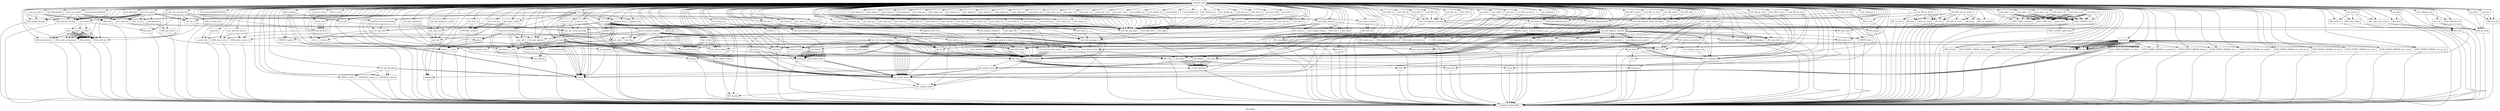 digraph "Call graph" {
	label="Call graph";

	Node0x55ca94846110 [shape=record,label="{external node}"];
	Node0x55ca94846110 -> Node0x55ca94acf860;
	Node0x55ca94846110 -> Node0x55ca948470b0;
	Node0x55ca94846110 -> Node0x55ca94848db0;
	Node0x55ca94846110 -> Node0x55ca94848de0;
	Node0x55ca94846110 -> Node0x55ca9481f5d0;
	Node0x55ca94846110 -> Node0x55ca9488e7b0;
	Node0x55ca94846110 -> Node0x55ca9481f640;
	Node0x55ca94846110 -> Node0x55ca9488e850;
	Node0x55ca94846110 -> Node0x55ca9481f670;
	Node0x55ca94846110 -> Node0x55ca9481f790;
	Node0x55ca94846110 -> Node0x55ca9481f870;
	Node0x55ca94846110 -> Node0x55ca9488e950;
	Node0x55ca94846110 -> Node0x55ca94848d40;
	Node0x55ca94846110 -> Node0x55ca94848bb0;
	Node0x55ca94846110 -> Node0x55ca94848c60;
	Node0x55ca94846110 -> Node0x55ca9488eb70;
	Node0x55ca94846110 -> Node0x55ca9488ec30;
	Node0x55ca94846110 -> Node0x55ca9488ece0;
	Node0x55ca94846110 -> Node0x55ca948aa910;
	Node0x55ca94846110 -> Node0x55ca948aa980;
	Node0x55ca94846110 -> Node0x55ca948aa9f0;
	Node0x55ca94846110 -> Node0x55ca94844500;
	Node0x55ca94846110 -> Node0x55ca948aaaf0;
	Node0x55ca94846110 -> Node0x55ca948aab60;
	Node0x55ca94846110 -> Node0x55ca948aabd0;
	Node0x55ca94846110 -> Node0x55ca948aac00;
	Node0x55ca94846110 -> Node0x55ca948aae60;
	Node0x55ca94846110 -> Node0x55ca948ab050;
	Node0x55ca94846110 -> Node0x55ca948ab0c0;
	Node0x55ca94846110 -> Node0x55ca948ab160;
	Node0x55ca94846110 -> Node0x55ca948ab200;
	Node0x55ca94846110 -> Node0x55ca948ab2a0;
	Node0x55ca94846110 -> Node0x55ca948abd40;
	Node0x55ca94846110 -> Node0x55ca948abde0;
	Node0x55ca94846110 -> Node0x55ca948abe80;
	Node0x55ca94846110 -> Node0x55ca948abef0;
	Node0x55ca94846110 -> Node0x55ca948abf60;
	Node0x55ca94846110 -> Node0x55ca948ac180;
	Node0x55ca94846110 -> Node0x55ca948ac1f0;
	Node0x55ca94846110 -> Node0x55ca948ac290;
	Node0x55ca94846110 -> Node0x55ca948ac220;
	Node0x55ca94846110 -> Node0x55ca948ac4a0;
	Node0x55ca94846110 -> Node0x55ca94ad25d0;
	Node0x55ca94846110 -> Node0x55ca94ad2680;
	Node0x55ca94846110 -> Node0x55ca94ad2800;
	Node0x55ca94846110 -> Node0x55ca94ad2900;
	Node0x55ca94846110 -> Node0x55ca94ad2cb0;
	Node0x55ca94846110 -> Node0x55ca94ad2dc0;
	Node0x55ca94846110 -> Node0x55ca94ad2ed0;
	Node0x55ca94846110 -> Node0x55ca94ad2bd0;
	Node0x55ca94846110 -> Node0x55ca94ad2f00;
	Node0x55ca94846110 -> Node0x55ca948aae90;
	Node0x55ca94846110 -> Node0x55ca948abf90;
	Node0x55ca94846110 -> Node0x55ca948ab340;
	Node0x55ca94846110 -> Node0x55ca948aafb0;
	Node0x55ca94846110 -> Node0x55ca94ad29a0;
	Node0x55ca94846110 -> Node0x55ca948aad20;
	Node0x55ca94846110 -> Node0x55ca94ad3170;
	Node0x55ca94846110 -> Node0x55ca94ad31a0;
	Node0x55ca94846110 -> Node0x55ca9481f4f0;
	Node0x55ca94846110 -> Node0x55ca94ad33b0;
	Node0x55ca94846110 -> Node0x55ca94ad33e0;
	Node0x55ca94846110 -> Node0x55ca94ad3450;
	Node0x55ca94846110 -> Node0x55ca94ad3500;
	Node0x55ca94846110 -> Node0x55ca94ad35a0;
	Node0x55ca94846110 -> Node0x55ca94ad1df0;
	Node0x55ca94846110 -> Node0x55ca94ad1e20;
	Node0x55ca94846110 -> Node0x55ca94ad1f90;
	Node0x55ca94846110 -> Node0x55ca94ad1fc0;
	Node0x55ca94846110 -> Node0x55ca94848b40;
	Node0x55ca94846110 -> Node0x55ca94ad2190;
	Node0x55ca94846110 -> Node0x55ca94ad2230;
	Node0x55ca94846110 -> Node0x55ca9481f560;
	Node0x55ca94846110 -> Node0x55ca94ad2300;
	Node0x55ca94846110 -> Node0x55ca94ad23a0;
	Node0x55ca94846110 -> Node0x55ca9481f8e0;
	Node0x55ca94846110 -> Node0x55ca94ad2470;
	Node0x55ca94846110 -> Node0x55ca94ad2510;
	Node0x55ca94846110 -> Node0x55ca94ad36f0;
	Node0x55ca94846110 -> Node0x55ca94ad3790;
	Node0x55ca94846110 -> Node0x55ca94ad3830;
	Node0x55ca94846110 -> Node0x55ca94ad38d0;
	Node0x55ca94846110 -> Node0x55ca94ad3970;
	Node0x55ca94846110 -> Node0x55ca94ad3a10;
	Node0x55ca94846110 -> Node0x55ca94ad3ab0;
	Node0x55ca94846110 -> Node0x55ca94ad3b50;
	Node0x55ca94846110 -> Node0x55ca94ad3bf0;
	Node0x55ca94846110 -> Node0x55ca94ad3c90;
	Node0x55ca94846110 -> Node0x55ca94ad3d30;
	Node0x55ca94846110 -> Node0x55ca94ad3dd0;
	Node0x55ca94846110 -> Node0x55ca94ad3e70;
	Node0x55ca94846110 -> Node0x55ca94ad3f10;
	Node0x55ca94846110 -> Node0x55ca94ad3fb0;
	Node0x55ca94846110 -> Node0x55ca94ad4050;
	Node0x55ca94846110 -> Node0x55ca94ad40f0;
	Node0x55ca94846110 -> Node0x55ca94ad4190;
	Node0x55ca94846110 -> Node0x55ca94ad4230;
	Node0x55ca94846110 -> Node0x55ca94ad42d0;
	Node0x55ca94846110 -> Node0x55ca94ad4370;
	Node0x55ca94846110 -> Node0x55ca94ad4410;
	Node0x55ca94846110 -> Node0x55ca94ad44b0;
	Node0x55ca94846110 -> Node0x55ca94ad4550;
	Node0x55ca94846110 -> Node0x55ca94885a90;
	Node0x55ca94846110 -> Node0x55ca94885b30;
	Node0x55ca94846110 -> Node0x55ca94885bd0;
	Node0x55ca94846110 -> Node0x55ca94885c70;
	Node0x55ca94846110 -> Node0x55ca94885d10;
	Node0x55ca94846110 -> Node0x55ca94885db0;
	Node0x55ca94846110 -> Node0x55ca94885e50;
	Node0x55ca94846110 -> Node0x55ca94885ef0;
	Node0x55ca94846110 -> Node0x55ca94885f90;
	Node0x55ca94846110 -> Node0x55ca94886030;
	Node0x55ca94846110 -> Node0x55ca948860d0;
	Node0x55ca94846110 -> Node0x55ca94886170;
	Node0x55ca94846110 -> Node0x55ca94886210;
	Node0x55ca94846110 -> Node0x55ca948862b0;
	Node0x55ca94846110 -> Node0x55ca94886350;
	Node0x55ca94846110 -> Node0x55ca948863f0;
	Node0x55ca94846110 -> Node0x55ca94886490;
	Node0x55ca94846110 -> Node0x55ca94886530;
	Node0x55ca94846110 -> Node0x55ca9481f6e0;
	Node0x55ca94846110 -> Node0x55ca9481f800;
	Node0x55ca94846110 -> Node0x55ca94886630;
	Node0x55ca94846110 -> Node0x55ca948866d0;
	Node0x55ca94846110 -> Node0x55ca94886890;
	Node0x55ca94846110 -> Node0x55ca948868c0;
	Node0x55ca94846110 -> Node0x55ca94886a00;
	Node0x55ca94846110 -> Node0x55ca94886aa0;
	Node0x55ca94846110 -> Node0x55ca94886bd0;
	Node0x55ca94846110 -> Node0x55ca94848cd0;
	Node0x55ca94846110 -> Node0x55ca94884a40;
	Node0x55ca94846110 -> Node0x55ca94884c20;
	Node0x55ca94846110 -> Node0x55ca94884c50;
	Node0x55ca94846110 -> Node0x55ca94884d50;
	Node0x55ca94846110 -> Node0x55ca94884eb0;
	Node0x55ca94846110 -> Node0x55ca94884f20;
	Node0x55ca94846110 -> Node0x55ca94885080;
	Node0x55ca94846110 -> Node0x55ca948850b0;
	Node0x55ca94846110 -> Node0x55ca94885170;
	Node0x55ca94846110 -> Node0x55ca94885230;
	Node0x55ca94846110 -> Node0x55ca94885330;
	Node0x55ca94846110 -> Node0x55ca948854b0;
	Node0x55ca94846110 -> Node0x55ca948854e0;
	Node0x55ca94846110 -> Node0x55ca94885550;
	Node0x55ca94846110 -> Node0x55ca948856a0;
	Node0x55ca94846110 -> Node0x55ca94885710;
	Node0x55ca94846110 -> Node0x55ca94885860;
	Node0x55ca94846110 -> Node0x55ca948858d0;
	Node0x55ca94846110 -> Node0x55ca94885a20;
	Node0x55ca94846110 -> Node0x55ca94886cb0;
	Node0x55ca94846110 -> Node0x55ca94886d20;
	Node0x55ca94846110 -> Node0x55ca94886e10;
	Node0x55ca94846110 -> Node0x55ca94886e40;
	Node0x55ca94846110 -> Node0x55ca94886f40;
	Node0x55ca94846110 -> Node0x55ca94886fe0;
	Node0x55ca94846110 -> Node0x55ca94886f70;
	Node0x55ca94846110 -> Node0x55ca94887170;
	Node0x55ca94846110 -> Node0x55ca948873b0;
	Node0x55ca94846110 -> Node0x55ca94887420;
	Node0x55ca94846110 -> Node0x55ca94887450;
	Node0x55ca94846110 -> Node0x55ca94887500;
	Node0x55ca94846110 -> Node0x55ca94887710;
	Node0x55ca94846110 -> Node0x55ca94887780;
	Node0x55ca94846110 -> Node0x55ca948877b0;
	Node0x55ca94846110 -> Node0x55ca948879e0;
	Node0x55ca94846110 -> Node0x55ca94887ab0;
	Node0x55ca94846110 -> Node0x55ca94887bb0;
	Node0x55ca94846110 -> Node0x55ca94887be0;
	Node0x55ca94846110 -> Node0x55ca94887d60;
	Node0x55ca94846110 -> Node0x55ca94887ee0;
	Node0x55ca94846110 -> Node0x55ca94888060;
	Node0x55ca94846110 -> Node0x55ca948881e0;
	Node0x55ca94846110 -> Node0x55ca948883d0;
	Node0x55ca94846110 -> Node0x55ca94888440;
	Node0x55ca94846110 -> Node0x55ca948aad90;
	Node0x55ca94846110 -> Node0x55ca948ab950;
	Node0x55ca94846110 -> Node0x55ca94888470;
	Node0x55ca94846110 -> Node0x55ca94888850;
	Node0x55ca94846110 -> Node0x55ca948888c0;
	Node0x55ca94846110 -> Node0x55ca9483be70;
	Node0x55ca94846110 -> Node0x55ca9483bf10;
	Node0x55ca94846110 -> Node0x55ca9483bf80;
	Node0x55ca94846110 -> Node0x55ca9483c070;
	Node0x55ca94846110 -> Node0x55ca948abb80;
	Node0x55ca94846110 -> Node0x55ca9483c0a0;
	Node0x55ca94846110 -> Node0x55ca9483c160;
	Node0x55ca94846110 -> Node0x55ca9483c350;
	Node0x55ca94846110 -> Node0x55ca9483c3c0;
	Node0x55ca94846110 -> Node0x55ca9483c640;
	Node0x55ca94846110 -> Node0x55ca9483c670;
	Node0x55ca94846110 -> Node0x55ca9483c860;
	Node0x55ca94846110 -> Node0x55ca9483c890;
	Node0x55ca94846110 -> Node0x55ca9483ca80;
	Node0x55ca94846110 -> Node0x55ca948abb10;
	Node0x55ca94846110 -> Node0x55ca9483cab0;
	Node0x55ca94846110 -> Node0x55ca9483cc70;
	Node0x55ca94846110 -> Node0x55ca9483cce0;
	Node0x55ca94846110 -> Node0x55ca9483cd50;
	Node0x55ca94846110 -> Node0x55ca9483cdc0;
	Node0x55ca94846110 -> Node0x55ca9483ce30;
	Node0x55ca94846110 -> Node0x55ca948889c0;
	Node0x55ca94846110 -> Node0x55ca9483d270;
	Node0x55ca94846110 -> Node0x55ca9483d2e0;
	Node0x55ca94846110 -> Node0x55ca9483d350;
	Node0x55ca94846110 -> Node0x55ca9483d3c0;
	Node0x55ca94846110 -> Node0x55ca9483dc40;
	Node0x55ca94846110 -> Node0x55ca9483dcb0;
	Node0x55ca94846110 -> Node0x55ca9483dd20;
	Node0x55ca94846110 -> Node0x55ca9483dd90;
	Node0x55ca94846110 -> Node0x55ca948ab9f0;
	Node0x55ca94846110 -> Node0x55ca9483e100;
	Node0x55ca94846110 -> Node0x55ca9483e090;
	Node0x55ca94846110 -> Node0x55ca9483e1e0;
	Node0x55ca94846110 -> Node0x55ca948abaa0;
	Node0x55ca94846110 -> Node0x55ca9483e2b0;
	Node0x55ca94846110 -> Node0x55ca94ad2e30;
	Node0x55ca94846110 -> Node0x55ca94ad2d20;
	Node0x55ca94846110 -> Node0x55ca948ab980;
	Node0x55ca94846110 -> Node0x55ca94ad2970;
	Node0x55ca94846110 -> Node0x55ca9483e310;
	Node0x55ca94846110 -> Node0x55ca9483e4a0;
	Node0x55ca94846110 -> Node0x55ca9483e510;
	Node0x55ca94846110 -> Node0x55ca94ad2c40;
	Node0x55ca94846110 -> Node0x55ca9483e610;
	Node0x55ca94846110 -> Node0x55ca948abc20;
	Node0x55ca94846110 -> Node0x55ca9483e6b0;
	Node0x55ca94846110 -> Node0x55ca94ad3040;
	Node0x55ca94846110 -> Node0x55ca948aaf40;
	Node0x55ca94846110 -> Node0x55ca9483e7b0;
	Node0x55ca94846110 -> Node0x55ca948abc90;
	Node0x55ca94846110 -> Node0x55ca9483e8b0;
	Node0x55ca94846110 -> Node0x55ca94886700;
	Node0x55ca94846110 -> Node0x55ca9483ec50;
	Node0x55ca94846110 -> Node0x55ca9483f360;
	Node0x55ca94846110 -> Node0x55ca94884df0;
	Node0x55ca94846110 -> Node0x55ca9483f4f0;
	Node0x55ca94846110 -> Node0x55ca9483f660;
	Node0x55ca94846110 -> Node0x55ca9483fb50;
	Node0x55ca94846110 -> Node0x55ca94884fc0;
	Node0x55ca94846110 -> Node0x55ca9483fda0;
	Node0x55ca94846110 -> Node0x55ca9483fe10;
	Node0x55ca94846110 -> Node0x55ca94884bb0;
	Node0x55ca94846110 -> Node0x55ca94840080;
	Node0x55ca94846110 -> Node0x55ca94ad2a10;
	Node0x55ca94846110 -> Node0x55ca9483e3f0;
	Node0x55ca94846110 -> Node0x55ca94840430;
	Node0x55ca94846110 -> Node0x55ca94840ab0;
	Node0x55ca94846110 -> Node0x55ca948404d0;
	Node0x55ca94846110 -> Node0x55ca948b9c20;
	Node0x55ca94846110 -> Node0x55ca94840460;
	Node0x55ca94846110 -> Node0x55ca948b9e10;
	Node0x55ca94846110 -> Node0x55ca948405d0;
	Node0x55ca94846110 -> Node0x55ca948b9eb0;
	Node0x55ca94846110 -> Node0x55ca94840640;
	Node0x55ca94846110 -> Node0x55ca948ba010;
	Node0x55ca94846110 -> Node0x55ca948406b0;
	Node0x55ca94846110 -> Node0x55ca948ba190;
	Node0x55ca94846110 -> Node0x55ca94840720;
	Node0x55ca94846110 -> Node0x55ca94839cb0;
	Node0x55ca94846110 -> Node0x55ca94840790;
	Node0x55ca94846110 -> Node0x55ca94839da0;
	Node0x55ca94846110 -> Node0x55ca94840800;
	Node0x55ca94846110 -> Node0x55ca94840b20;
	Node0x55ca94846110 -> Node0x55ca94839e40;
	Node0x55ca94846110 -> Node0x55ca94840b50;
	Node0x55ca94846110 -> Node0x55ca94839c40;
	Node0x55ca94846110 -> Node0x55ca948b9f50;
	Node0x55ca94846110 -> Node0x55ca948b9cc0;
	Node0x55ca94846110 -> Node0x55ca948b9c50;
	Node0x55ca94846110 -> Node0x55ca948b9d70;
	Node0x55ca94846110 -> Node0x55ca948b9ad0;
	Node0x55ca94846110 -> Node0x55ca9483a0b0;
	Node0x55ca948470b0 [shape=record,label="{test_rsa_pkcs1}"];
	Node0x55ca948470b0 -> Node0x55ca94881980;
	Node0x55ca948470b0 -> Node0x55ca94848bb0;
	Node0x55ca948470b0 -> Node0x55ca94848b40;
	Node0x55ca948470b0 -> Node0x55ca94848c60;
	Node0x55ca948470b0 -> Node0x55ca94848cd0;
	Node0x55ca948470b0 -> Node0x55ca94848d40;
	Node0x55ca94acf860 [shape=record,label="{setup_tests}"];
	Node0x55ca94acf860 -> Node0x55ca94844500;
	Node0x55ca94acf860 -> Node0x55ca94844500;
	Node0x55ca94acf860 -> Node0x55ca94844500;
	Node0x55ca94acf860 -> Node0x55ca94844500;
	Node0x55ca94848db0 [shape=record,label="{test_rsa_sslv23}"];
	Node0x55ca94848db0 -> Node0x55ca94881980;
	Node0x55ca94848db0 -> Node0x55ca94848bb0;
	Node0x55ca94848db0 -> Node0x55ca94848b40;
	Node0x55ca94848db0 -> Node0x55ca94848c60;
	Node0x55ca94848db0 -> Node0x55ca94848cd0;
	Node0x55ca94848db0 -> Node0x55ca94848d40;
	Node0x55ca94848de0 [shape=record,label="{test_rsa_oaep}"];
	Node0x55ca94848de0 -> Node0x55ca94881980;
	Node0x55ca94848de0 -> Node0x55ca94848bb0;
	Node0x55ca94848de0 -> Node0x55ca94848e10;
	Node0x55ca94848de0 -> Node0x55ca9481f4f0;
	Node0x55ca94848de0 -> Node0x55ca94848b40;
	Node0x55ca94848de0 -> Node0x55ca94848c60;
	Node0x55ca94848de0 -> Node0x55ca94848cd0;
	Node0x55ca94848de0 -> Node0x55ca94848c60;
	Node0x55ca94848de0 -> Node0x55ca94848cd0;
	Node0x55ca94848de0 -> Node0x55ca94848c60;
	Node0x55ca94848de0 -> Node0x55ca9481f560;
	Node0x55ca94848de0 -> Node0x55ca94848c60;
	Node0x55ca94848de0 -> Node0x55ca9481f560;
	Node0x55ca94848de0 -> Node0x55ca94848d40;
	Node0x55ca9481f5d0 [shape=record,label="{test_rsa_security_bit}"];
	Node0x55ca9481f5d0 -> Node0x55ca9481f640;
	Node0x55ca9481f5d0 -> Node0x55ca9481f6e0;
	Node0x55ca9481f5d0 -> Node0x55ca9481f560;
	Node0x55ca9481f5d0 -> Node0x55ca9481f670;
	Node0x55ca9481f5d0 -> Node0x55ca9481f670;
	Node0x55ca9481f5d0 -> Node0x55ca9481f790;
	Node0x55ca9481f5d0 -> Node0x55ca9481f800;
	Node0x55ca9481f5d0 -> Node0x55ca9481f870;
	Node0x55ca9481f5d0 -> Node0x55ca9481f8e0;
	Node0x55ca9481f5d0 -> Node0x55ca94848d40;
	Node0x55ca9488e7b0 [shape=record,label="{llvm.dbg.declare}"];
	Node0x55ca9481f640 [shape=record,label="{RSA_new}"];
	Node0x55ca9481f640 -> Node0x55ca94acf690;
	Node0x55ca9488e850 [shape=record,label="{llvm.memset.p0i8.i64}"];
	Node0x55ca948888c0 [shape=record,label="{opt_cipher}"];
	Node0x55ca948888c0 -> Node0x55ca9483be70;
	Node0x55ca948888c0 -> Node0x55ca94ad2f00;
	Node0x55ca9483be70 [shape=record,label="{EVP_get_cipherbyname}"];
	Node0x55ca9483be70 -> Node0x55ca94acf690;
	Node0x55ca9483bf10 [shape=record,label="{opt_md}"];
	Node0x55ca9483bf10 -> Node0x55ca9483bf80;
	Node0x55ca9483bf10 -> Node0x55ca94ad2f00;
	Node0x55ca9483bf80 [shape=record,label="{EVP_get_digestbyname}"];
	Node0x55ca9483bf80 -> Node0x55ca94acf690;
	Node0x55ca9483c070 [shape=record,label="{opt_pair}"];
	Node0x55ca9483c070 -> Node0x55ca948abf60;
	Node0x55ca9483c070 -> Node0x55ca94ad2f00;
	Node0x55ca9483c070 -> Node0x55ca94ad2f00;
	Node0x55ca948abb80 [shape=record,label="{opt_int}"];
	Node0x55ca948abb80 -> Node0x55ca9483c0a0;
	Node0x55ca948abb80 -> Node0x55ca94ad2f00;
	Node0x55ca9483c0a0 [shape=record,label="{opt_long}"];
	Node0x55ca9483c0a0 -> Node0x55ca94ad3500;
	Node0x55ca9483c0a0 -> Node0x55ca94ad3500;
	Node0x55ca9483c0a0 -> Node0x55ca9483c160;
	Node0x55ca9483c0a0 -> Node0x55ca94ad3500;
	Node0x55ca9483c0a0 -> Node0x55ca94ad3500;
	Node0x55ca9483c0a0 -> Node0x55ca9483c2f0;
	Node0x55ca9483c0a0 -> Node0x55ca94ad3500;
	Node0x55ca9483c0a0 -> Node0x55ca94ad3500;
	Node0x55ca9483c160 [shape=record,label="{strtol}"];
	Node0x55ca9483c160 -> Node0x55ca94acf690;
	Node0x55ca9483c2f0 [shape=record,label="{opt_number_error}"];
	Node0x55ca9483c2f0 -> Node0x55ca948ac1f0;
	Node0x55ca9483c2f0 -> Node0x55ca94886a00;
	Node0x55ca9483c2f0 -> Node0x55ca94ad2f00;
	Node0x55ca9483c2f0 -> Node0x55ca94ad2f00;
	Node0x55ca9483c350 [shape=record,label="{opt_imax}"];
	Node0x55ca9483c350 -> Node0x55ca94ad3500;
	Node0x55ca9483c350 -> Node0x55ca94ad3500;
	Node0x55ca9483c350 -> Node0x55ca9483c3c0;
	Node0x55ca9483c350 -> Node0x55ca94ad3500;
	Node0x55ca9483c350 -> Node0x55ca94ad3500;
	Node0x55ca9483c350 -> Node0x55ca9483c2f0;
	Node0x55ca9483c350 -> Node0x55ca94ad3500;
	Node0x55ca9483c350 -> Node0x55ca94ad3500;
	Node0x55ca9483c3c0 [shape=record,label="{strtoimax}"];
	Node0x55ca9483c3c0 -> Node0x55ca94acf690;
	Node0x55ca9483c640 [shape=record,label="{opt_umax}"];
	Node0x55ca9483c640 -> Node0x55ca94ad3500;
	Node0x55ca9483c640 -> Node0x55ca94ad3500;
	Node0x55ca9483c640 -> Node0x55ca9483c670;
	Node0x55ca9483c640 -> Node0x55ca94ad3500;
	Node0x55ca9483c640 -> Node0x55ca94ad3500;
	Node0x55ca9483c640 -> Node0x55ca9483c2f0;
	Node0x55ca9483c640 -> Node0x55ca94ad3500;
	Node0x55ca9483c640 -> Node0x55ca94ad3500;
	Node0x55ca9483c670 [shape=record,label="{strtoumax}"];
	Node0x55ca9483c670 -> Node0x55ca94acf690;
	Node0x55ca9483c860 [shape=record,label="{opt_ulong}"];
	Node0x55ca9483c860 -> Node0x55ca94ad3500;
	Node0x55ca9483c860 -> Node0x55ca94ad3500;
	Node0x55ca9483c860 -> Node0x55ca9483c890;
	Node0x55ca9483c860 -> Node0x55ca94ad3500;
	Node0x55ca9483c860 -> Node0x55ca94ad3500;
	Node0x55ca9483c860 -> Node0x55ca9483c2f0;
	Node0x55ca9483c860 -> Node0x55ca94ad3500;
	Node0x55ca9483c860 -> Node0x55ca94ad3500;
	Node0x55ca9483c890 [shape=record,label="{strtoul}"];
	Node0x55ca9483c890 -> Node0x55ca94acf690;
	Node0x55ca9483ca80 [shape=record,label="{opt_verify}"];
	Node0x55ca9483ca80 -> Node0x55ca94ad2ed0;
	Node0x55ca9483ca80 -> Node0x55ca94ad2ed0;
	Node0x55ca9483ca80 -> Node0x55ca94ad2ed0;
	Node0x55ca9483ca80 -> Node0x55ca948abb10;
	Node0x55ca9483ca80 -> Node0x55ca9483cab0;
	Node0x55ca9483ca80 -> Node0x55ca948abb10;
	Node0x55ca9483ca80 -> Node0x55ca94ad2f00;
	Node0x55ca9483ca80 -> Node0x55ca9483cc70;
	Node0x55ca9483ca80 -> Node0x55ca948abb10;
	Node0x55ca9483ca80 -> Node0x55ca9483cce0;
	Node0x55ca9483ca80 -> Node0x55ca948abb10;
	Node0x55ca9483ca80 -> Node0x55ca94ad2f00;
	Node0x55ca9483ca80 -> Node0x55ca9483cd50;
	Node0x55ca9483ca80 -> Node0x55ca9483cdc0;
	Node0x55ca9483ca80 -> Node0x55ca9483ce30;
	Node0x55ca9483ca80 -> Node0x55ca948abb10;
	Node0x55ca9483ca80 -> Node0x55ca94ad2f00;
	Node0x55ca9483ca80 -> Node0x55ca948abb10;
	Node0x55ca9483ca80 -> Node0x55ca948889c0;
	Node0x55ca9483ca80 -> Node0x55ca948abb10;
	Node0x55ca9483ca80 -> Node0x55ca94ad2f00;
	Node0x55ca9483ca80 -> Node0x55ca9483d270;
	Node0x55ca9483ca80 -> Node0x55ca948abb10;
	Node0x55ca9483ca80 -> Node0x55ca948aac00;
	Node0x55ca9483ca80 -> Node0x55ca9483d2e0;
	Node0x55ca9483ca80 -> Node0x55ca948abb10;
	Node0x55ca9483ca80 -> Node0x55ca948aac00;
	Node0x55ca9483ca80 -> Node0x55ca9483d350;
	Node0x55ca9483ca80 -> Node0x55ca948abb10;
	Node0x55ca9483ca80 -> Node0x55ca9483c350;
	Node0x55ca9483ca80 -> Node0x55ca948abb10;
	Node0x55ca9483ca80 -> Node0x55ca94ad2f00;
	Node0x55ca9483ca80 -> Node0x55ca9483d3c0;
	Node0x55ca9483ca80 -> Node0x55ca948abb10;
	Node0x55ca9483ca80 -> Node0x55ca9483dc40;
	Node0x55ca9483ca80 -> Node0x55ca948abb10;
	Node0x55ca9483ca80 -> Node0x55ca9483dcb0;
	Node0x55ca9483ca80 -> Node0x55ca948abb10;
	Node0x55ca9483ca80 -> Node0x55ca9483dd20;
	Node0x55ca9483ca80 -> Node0x55ca9483dd90;
	Node0x55ca9483ca80 -> Node0x55ca9483dd90;
	Node0x55ca9483ca80 -> Node0x55ca9483dd90;
	Node0x55ca9483ca80 -> Node0x55ca9483dd90;
	Node0x55ca9483ca80 -> Node0x55ca9483dd90;
	Node0x55ca9483ca80 -> Node0x55ca9483dd90;
	Node0x55ca9483ca80 -> Node0x55ca9483dd90;
	Node0x55ca9483ca80 -> Node0x55ca9483dd90;
	Node0x55ca9483ca80 -> Node0x55ca9483dd90;
	Node0x55ca9483ca80 -> Node0x55ca9483dd90;
	Node0x55ca9483ca80 -> Node0x55ca9483dd90;
	Node0x55ca9483ca80 -> Node0x55ca9483dd90;
	Node0x55ca9483ca80 -> Node0x55ca9483dd90;
	Node0x55ca9483ca80 -> Node0x55ca9483dd90;
	Node0x55ca9483ca80 -> Node0x55ca9483dd90;
	Node0x55ca9483ca80 -> Node0x55ca9483dd90;
	Node0x55ca9483ca80 -> Node0x55ca9483dd90;
	Node0x55ca9483ca80 -> Node0x55ca9483dd90;
	Node0x55ca9483ca80 -> Node0x55ca9483dd90;
	Node0x55ca9483ca80 -> Node0x55ca9483dd90;
	Node0x55ca948abb10 [shape=record,label="{opt_arg}"];
	Node0x55ca94ad3f10 [shape=record,label="{test_uchar_gt}"];
	Node0x55ca94ad3f10 -> Node0x55ca94ad2030;
	Node0x55ca94ad3fb0 [shape=record,label="{test_uchar_ge}"];
	Node0x55ca94ad3fb0 -> Node0x55ca94ad2030;
	Node0x55ca94ad4050 [shape=record,label="{test_long_eq}"];
	Node0x55ca94ad4050 -> Node0x55ca94ad2030;
	Node0x55ca94ad40f0 [shape=record,label="{test_long_ne}"];
	Node0x55ca94ad40f0 -> Node0x55ca94ad2030;
	Node0x55ca94ad4190 [shape=record,label="{test_long_lt}"];
	Node0x55ca94ad4190 -> Node0x55ca94ad2030;
	Node0x55ca94ad4230 [shape=record,label="{test_long_le}"];
	Node0x55ca94ad4230 -> Node0x55ca94ad2030;
	Node0x55ca94ad42d0 [shape=record,label="{test_long_gt}"];
	Node0x55ca94ad42d0 -> Node0x55ca94ad2030;
	Node0x55ca94ad4370 [shape=record,label="{test_long_ge}"];
	Node0x55ca94ad4370 -> Node0x55ca94ad2030;
	Node0x55ca94ad4410 [shape=record,label="{test_ulong_eq}"];
	Node0x55ca94ad4410 -> Node0x55ca94ad2030;
	Node0x55ca9483e380 [shape=record,label="{valtype2param}"];
	Node0x55ca94ad2970 [shape=record,label="{test_open_streams}"];
	Node0x55ca94ad2970 -> Node0x55ca9483e310;
	Node0x55ca94ad2970 -> Node0x55ca9483e310;
	Node0x55ca94ad2970 -> Node0x55ca9483e3f0;
	Node0x55ca94ad2970 -> Node0x55ca9483e4a0;
	Node0x55ca94ad2970 -> Node0x55ca9483e510;
	Node0x55ca94ad2970 -> Node0x55ca94ad2ed0;
	Node0x55ca94ad2970 -> Node0x55ca94ad2ed0;
	Node0x55ca9483e310 [shape=record,label="{BIO_new_fp}"];
	Node0x55ca9483e310 -> Node0x55ca94acf690;
	Node0x55ca9483e4a0 [shape=record,label="{BIO_new}"];
	Node0x55ca9483e4a0 -> Node0x55ca94acf690;
	Node0x55ca9483e510 [shape=record,label="{BIO_push}"];
	Node0x55ca9483e510 -> Node0x55ca94acf690;
	Node0x55ca94ad2c40 [shape=record,label="{test_close_streams}"];
	Node0x55ca94ad2c40 -> Node0x55ca9483e610;
	Node0x55ca94ad2c40 -> Node0x55ca9483e610;
	Node0x55ca9483e610 [shape=record,label="{BIO_free_all}"];
	Node0x55ca9483e610 -> Node0x55ca94acf690;
	Node0x55ca948abc20 [shape=record,label="{test_vprintf_stdout}"];
	Node0x55ca948abc20 -> Node0x55ca9483e6b0;
	Node0x55ca9483e6b0 [shape=record,label="{BIO_vprintf}"];
	Node0x55ca9483e6b0 -> Node0x55ca94acf690;
	Node0x55ca94ad3040 [shape=record,label="{test_vprintf_stderr}"];
	Node0x55ca94ad3040 -> Node0x55ca9483e6b0;
	Node0x55ca948aaf40 [shape=record,label="{test_flush_stdout}"];
	Node0x55ca948aaf40 -> Node0x55ca9483e7b0;
	Node0x55ca9483e7b0 [shape=record,label="{BIO_ctrl}"];
	Node0x55ca9483e7b0 -> Node0x55ca94acf690;
	Node0x55ca948abc90 [shape=record,label="{test_flush_stderr}"];
	Node0x55ca948abc90 -> Node0x55ca9483e7b0;
	Node0x55ca9483e8b0 [shape=record,label="{openssl_error_cb}"];
	Node0x55ca9483e8b0 -> Node0x55ca948abf90;
	Node0x55ca94886700 [shape=record,label="{test_fail_string_message}"];
	Node0x55ca94886700 -> Node0x55ca9483e950;
	Node0x55ca94886700 -> Node0x55ca948abf90;
	Node0x55ca9483e950 [shape=record,label="{test_fail_string_common}"];
	Node0x55ca9483e950 -> Node0x55ca948aaaf0;
	Node0x55ca9483e950 -> Node0x55ca94ad3170;
	Node0x55ca9483e950 -> Node0x55ca9483e980;
	Node0x55ca9483e950 -> Node0x55ca9483ead0;
	Node0x55ca9483e950 -> Node0x55ca9483e980;
	Node0x55ca9483e950 -> Node0x55ca9483e980;
	Node0x55ca9483e950 -> Node0x55ca948abf60;
	Node0x55ca9483e950 -> Node0x55ca9483ead0;
	Node0x55ca9483e950 -> Node0x55ca9483ec50;
	Node0x55ca9483e950 -> Node0x55ca9483ec50;
	Node0x55ca9483e950 -> Node0x55ca948abf90;
	Node0x55ca9483e950 -> Node0x55ca9483e980;
	Node0x55ca9483e950 -> Node0x55ca948abf90;
	Node0x55ca9483e950 -> Node0x55ca9483e980;
	Node0x55ca9483e950 -> Node0x55ca948abf90;
	Node0x55ca9483e950 -> Node0x55ca948abf90;
	Node0x55ca9483e950 -> Node0x55ca948abc90;
	Node0x55ca9483e980 [shape=record,label="{test_string_null_empty}"];
	Node0x55ca9483e980 -> Node0x55ca948abf90;
	Node0x55ca9483e980 -> Node0x55ca948abf90;
	Node0x55ca9481f8e0 [shape=record,label="{test_uint_eq}"];
	Node0x55ca9481f8e0 -> Node0x55ca94ad2030;
	Node0x55ca94ad2470 [shape=record,label="{test_uint_ne}"];
	Node0x55ca94ad2470 -> Node0x55ca94ad2030;
	Node0x55ca94ad2510 [shape=record,label="{test_uint_lt}"];
	Node0x55ca94ad2510 -> Node0x55ca94ad2030;
	Node0x55ca94ad36f0 [shape=record,label="{test_uint_le}"];
	Node0x55ca94ad36f0 -> Node0x55ca94ad2030;
	Node0x55ca94ad3790 [shape=record,label="{test_uint_gt}"];
	Node0x55ca94ad3790 -> Node0x55ca94ad2030;
	Node0x55ca94ad3830 [shape=record,label="{test_uint_ge}"];
	Node0x55ca94ad3830 -> Node0x55ca94ad2030;
	Node0x55ca94ad38d0 [shape=record,label="{test_char_eq}"];
	Node0x55ca94ad38d0 -> Node0x55ca94ad2030;
	Node0x55ca94ad3970 [shape=record,label="{test_char_ne}"];
	Node0x55ca94ad3970 -> Node0x55ca94ad2030;
	Node0x55ca94ad44b0 [shape=record,label="{test_ulong_ne}"];
	Node0x55ca94ad44b0 -> Node0x55ca94ad2030;
	Node0x55ca94ad4550 [shape=record,label="{test_ulong_lt}"];
	Node0x55ca94ad4550 -> Node0x55ca94ad2030;
	Node0x55ca94885a90 [shape=record,label="{test_ulong_le}"];
	Node0x55ca94885a90 -> Node0x55ca94ad2030;
	Node0x55ca94885b30 [shape=record,label="{test_ulong_gt}"];
	Node0x55ca94885b30 -> Node0x55ca94ad2030;
	Node0x55ca94885bd0 [shape=record,label="{test_ulong_ge}"];
	Node0x55ca94885bd0 -> Node0x55ca94ad2030;
	Node0x55ca94885c70 [shape=record,label="{test_size_t_eq}"];
	Node0x55ca94885c70 -> Node0x55ca94ad2030;
	Node0x55ca94885d10 [shape=record,label="{test_size_t_ne}"];
	Node0x55ca94885d10 -> Node0x55ca94ad2030;
	Node0x55ca94885db0 [shape=record,label="{test_size_t_lt}"];
	Node0x55ca94885db0 -> Node0x55ca94ad2030;
	Node0x55ca94885e50 [shape=record,label="{test_size_t_le}"];
	Node0x55ca94885e50 -> Node0x55ca94ad2030;
	Node0x55ca9483d2e0 [shape=record,label="{X509_VERIFY_PARAM_set_depth}"];
	Node0x55ca9483d2e0 -> Node0x55ca94acf690;
	Node0x55ca9483d350 [shape=record,label="{X509_VERIFY_PARAM_set_auth_level}"];
	Node0x55ca9483d350 -> Node0x55ca94acf690;
	Node0x55ca9483d3c0 [shape=record,label="{X509_VERIFY_PARAM_set_time}"];
	Node0x55ca9483d3c0 -> Node0x55ca94acf690;
	Node0x55ca9483dc40 [shape=record,label="{X509_VERIFY_PARAM_set1_host}"];
	Node0x55ca9483dc40 -> Node0x55ca94acf690;
	Node0x55ca9483dcb0 [shape=record,label="{X509_VERIFY_PARAM_set1_email}"];
	Node0x55ca9483dcb0 -> Node0x55ca94acf690;
	Node0x55ca9483dd20 [shape=record,label="{X509_VERIFY_PARAM_set1_ip_asc}"];
	Node0x55ca9483dd20 -> Node0x55ca94acf690;
	Node0x55ca9483dd90 [shape=record,label="{X509_VERIFY_PARAM_set_flags}"];
	Node0x55ca9483dd90 -> Node0x55ca94acf690;
	Node0x55ca948ab9f0 [shape=record,label="{opt_next}"];
	Node0x55ca948ab9f0 -> Node0x55ca948abf60;
	Node0x55ca948ab9f0 -> Node0x55ca9483e100;
	Node0x55ca948ab9f0 -> Node0x55ca948abf60;
	Node0x55ca948ab9f0 -> Node0x55ca94ad2f00;
	Node0x55ca948ab9f0 -> Node0x55ca94ad2f00;
	Node0x55ca948ab9f0 -> Node0x55ca9483e090;
	Node0x55ca948ab9f0 -> Node0x55ca94ad2f00;
	Node0x55ca948ab9f0 -> Node0x55ca948abb80;
	Node0x55ca948ab9f0 -> Node0x55ca94ad2f00;
	Node0x55ca948ab9f0 -> Node0x55ca9483c350;
	Node0x55ca948ab9f0 -> Node0x55ca94ad2f00;
	Node0x55ca948ab9f0 -> Node0x55ca9483c640;
	Node0x55ca948ab9f0 -> Node0x55ca94ad2f00;
	Node0x55ca948ab9f0 -> Node0x55ca9483c0a0;
	Node0x55ca948ab9f0 -> Node0x55ca94ad2f00;
	Node0x55ca948ab9f0 -> Node0x55ca9483c860;
	Node0x55ca948ab9f0 -> Node0x55ca94ad2f00;
	Node0x55ca948ab9f0 -> Node0x55ca94888850;
	Node0x55ca948ab9f0 -> Node0x55ca94ad2f00;
	Node0x55ca948ab9f0 -> Node0x55ca94ad2f00;
	Node0x55ca9483e100 [shape=record,label="{strchr}"];
	Node0x55ca9483e100 -> Node0x55ca94acf690;
	Node0x55ca9483e090 [shape=record,label="{opt_isdir}"];
	Node0x55ca9483e090 -> Node0x55ca9483e1e0;
	Node0x55ca9483e1e0 [shape=record,label="{stat}"];
	Node0x55ca9483e1e0 -> Node0x55ca94acf690;
	Node0x55ca948abaa0 [shape=record,label="{opt_flag}"];
	Node0x55ca9483e2b0 [shape=record,label="{opt_unknown}"];
	Node0x55ca94ad2e30 [shape=record,label="{opt_rest}"];
	Node0x55ca94ad2d20 [shape=record,label="{opt_num_rest}"];
	Node0x55ca94ad2d20 -> Node0x55ca94ad2e30;
	Node0x55ca948ab980 [shape=record,label="{opt_help}"];
	Node0x55ca948ab980 -> Node0x55ca948ac1f0;
	Node0x55ca948ab980 -> Node0x55ca9483e380;
	Node0x55ca948ab980 -> Node0x55ca948ac1f0;
	Node0x55ca948ab980 -> Node0x55ca94ad2ed0;
	Node0x55ca948ab980 -> Node0x55ca94ad2f00;
	Node0x55ca948ab980 -> Node0x55ca94ad2f00;
	Node0x55ca948ab980 -> Node0x55ca94ad2f00;
	Node0x55ca948ab980 -> Node0x55ca948ac220;
	Node0x55ca948ab980 -> Node0x55ca948ac1f0;
	Node0x55ca948ab980 -> Node0x55ca9483e380;
	Node0x55ca948ab980 -> Node0x55ca948ac220;
	Node0x55ca948ab980 -> Node0x55ca948ac1f0;
	Node0x55ca948ab980 -> Node0x55ca94ad2f00;
	Node0x55ca948ab980 -> Node0x55ca94ad2f00;
	Node0x55ca9481f670 [shape=record,label="{BN_bin2bn}"];
	Node0x55ca9481f670 -> Node0x55ca94acf690;
	Node0x55ca9481f790 [shape=record,label="{RSA_set0_key}"];
	Node0x55ca9481f790 -> Node0x55ca94acf690;
	Node0x55ca9481f870 [shape=record,label="{RSA_security_bits}"];
	Node0x55ca9481f870 -> Node0x55ca94acf690;
	Node0x55ca9488e950 [shape=record,label="{llvm.dbg.label}"];
	Node0x55ca94848d40 [shape=record,label="{RSA_free}"];
	Node0x55ca94848d40 -> Node0x55ca94acf690;
	Node0x55ca94881980 [shape=record,label="{rsa_setkey}"];
	Node0x55ca94881980 -> Node0x55ca9481f640;
	Node0x55ca94881980 -> Node0x55ca9488ea20;
	Node0x55ca94881980 -> Node0x55ca9488e9b0;
	Node0x55ca94881980 -> Node0x55ca9488ead0;
	Node0x55ca94848bb0 [shape=record,label="{RSA_public_encrypt}"];
	Node0x55ca94848bb0 -> Node0x55ca94acf690;
	Node0x55ca94848e10 [shape=record,label="{pad_unknown}"];
	Node0x55ca94848e10 -> Node0x55ca9488eb70;
	Node0x55ca94848c60 [shape=record,label="{RSA_private_decrypt}"];
	Node0x55ca94848c60 -> Node0x55ca94acf690;
	Node0x55ca9488eb70 [shape=record,label="{ERR_get_error}"];
	Node0x55ca9488eb70 -> Node0x55ca94acf690;
	Node0x55ca9488ea20 [shape=record,label="{key1}"];
	Node0x55ca9488ea20 -> Node0x55ca9481f670;
	Node0x55ca9488ea20 -> Node0x55ca9481f670;
	Node0x55ca9488ea20 -> Node0x55ca9481f670;
	Node0x55ca9488ea20 -> Node0x55ca9481f790;
	Node0x55ca9488ea20 -> Node0x55ca9481f670;
	Node0x55ca9488ea20 -> Node0x55ca9481f670;
	Node0x55ca9488ea20 -> Node0x55ca9488ec30;
	Node0x55ca9488ea20 -> Node0x55ca9481f670;
	Node0x55ca9488ea20 -> Node0x55ca9481f670;
	Node0x55ca9488ea20 -> Node0x55ca9481f670;
	Node0x55ca9488ea20 -> Node0x55ca9488ece0;
	Node0x55ca9488e9b0 [shape=record,label="{key2}"];
	Node0x55ca9488e9b0 -> Node0x55ca9481f670;
	Node0x55ca9488e9b0 -> Node0x55ca9481f670;
	Node0x55ca9488e9b0 -> Node0x55ca9481f670;
	Node0x55ca9488e9b0 -> Node0x55ca9481f790;
	Node0x55ca9488e9b0 -> Node0x55ca9481f670;
	Node0x55ca9488e9b0 -> Node0x55ca9481f670;
	Node0x55ca9488e9b0 -> Node0x55ca9488ec30;
	Node0x55ca9488e9b0 -> Node0x55ca9481f670;
	Node0x55ca9488e9b0 -> Node0x55ca9481f670;
	Node0x55ca9488e9b0 -> Node0x55ca9481f670;
	Node0x55ca9488e9b0 -> Node0x55ca9488ece0;
	Node0x55ca948ab160 [shape=record,label="{free}"];
	Node0x55ca948ab160 -> Node0x55ca94acf690;
	Node0x55ca9488ead0 [shape=record,label="{key3}"];
	Node0x55ca9488ead0 -> Node0x55ca9481f670;
	Node0x55ca9488ead0 -> Node0x55ca9481f670;
	Node0x55ca9488ead0 -> Node0x55ca9481f670;
	Node0x55ca9488ead0 -> Node0x55ca9481f790;
	Node0x55ca9488ead0 -> Node0x55ca9481f670;
	Node0x55ca9488ead0 -> Node0x55ca9481f670;
	Node0x55ca9488ead0 -> Node0x55ca9488ec30;
	Node0x55ca9488ead0 -> Node0x55ca9481f670;
	Node0x55ca9488ead0 -> Node0x55ca9481f670;
	Node0x55ca9488ead0 -> Node0x55ca9481f670;
	Node0x55ca9488ead0 -> Node0x55ca9488ece0;
	Node0x55ca9488ec30 [shape=record,label="{RSA_set0_factors}"];
	Node0x55ca9488ec30 -> Node0x55ca94acf690;
	Node0x55ca9488ece0 [shape=record,label="{RSA_set0_crt_params}"];
	Node0x55ca9488ece0 -> Node0x55ca94acf690;
	Node0x55ca948aa910 [shape=record,label="{llvm.memcpy.p0i8.p0i8.i64}"];
	Node0x55ca948aa980 [shape=record,label="{add_test}"];
	Node0x55ca948aa980 -> Node0x55ca948aa9f0;
	Node0x55ca948aa9f0 [shape=record,label="{__assert_fail}"];
	Node0x55ca948aa9f0 -> Node0x55ca94acf690;
	Node0x55ca94844500 [shape=record,label="{add_all_tests}"];
	Node0x55ca94844500 -> Node0x55ca948aa9f0;
	Node0x55ca948aaaf0 [shape=record,label="{subtest_level}"];
	Node0x55ca948aab60 [shape=record,label="{setup_test_framework}"];
	Node0x55ca948aab60 -> Node0x55ca948aabd0;
	Node0x55ca948aab60 -> Node0x55ca948aabd0;
	Node0x55ca948aab60 -> Node0x55ca948aac00;
	Node0x55ca948aab60 -> Node0x55ca948aac00;
	Node0x55ca948aab60 -> Node0x55ca948aacb0;
	Node0x55ca948aab60 -> Node0x55ca948aad20;
	Node0x55ca948aab60 -> Node0x55ca948aad90;
	Node0x55ca948aabd0 [shape=record,label="{getenv}"];
	Node0x55ca948aabd0 -> Node0x55ca94acf690;
	Node0x55ca948aac00 [shape=record,label="{atoi}"];
	Node0x55ca948aac00 -> Node0x55ca94acf690;
	Node0x55ca948aacb0 [shape=record,label="{set_seed}"];
	Node0x55ca948aacb0 -> Node0x55ca948aae60;
	Node0x55ca948aacb0 -> Node0x55ca948aaaf0;
	Node0x55ca948aacb0 -> Node0x55ca948aae90;
	Node0x55ca948aacb0 -> Node0x55ca948aaf40;
	Node0x55ca948aacb0 -> Node0x55ca948aafb0;
	Node0x55ca948aae60 [shape=record,label="{time}"];
	Node0x55ca948aae60 -> Node0x55ca94acf690;
	Node0x55ca948ab050 [shape=record,label="{pulldown_test_framework}"];
	Node0x55ca948ab050 -> Node0x55ca948ab0c0;
	Node0x55ca948ab0c0 [shape=record,label="{set_test_title}"];
	Node0x55ca948ab0c0 -> Node0x55ca948ab160;
	Node0x55ca948ab0c0 -> Node0x55ca948ab200;
	Node0x55ca948ab200 [shape=record,label="{strdup}"];
	Node0x55ca948ab200 -> Node0x55ca94acf690;
	Node0x55ca948ab2a0 [shape=record,label="{run_tests}"];
	Node0x55ca948ab2a0 -> Node0x55ca948ab310;
	Node0x55ca948ab2a0 -> Node0x55ca948aae90;
	Node0x55ca948ab2a0 -> Node0x55ca948aae90;
	Node0x55ca948ab2a0 -> Node0x55ca948aae90;
	Node0x55ca948ab2a0 -> Node0x55ca948aaf40;
	Node0x55ca948ab2a0 -> Node0x55ca948ab340;
	Node0x55ca948ab2a0 -> Node0x55ca948aae90;
	Node0x55ca948ab2a0 -> Node0x55ca948aae90;
	Node0x55ca948ab2a0 -> Node0x55ca948aaf40;
	Node0x55ca948ab2a0 -> Node0x55ca948ab0c0;
	Node0x55ca948ab2a0 -> Node0x55ca94acf690;
	Node0x55ca948ab2a0 -> Node0x55ca948ab3f0;
	Node0x55ca948ab2a0 -> Node0x55ca948ab460;
	Node0x55ca948ab2a0 -> Node0x55ca948aae90;
	Node0x55ca948ab2a0 -> Node0x55ca948aae90;
	Node0x55ca948ab2a0 -> Node0x55ca948aaf40;
	Node0x55ca948ab2a0 -> Node0x55ca948ab340;
	Node0x55ca948ab2a0 -> Node0x55ca948ab8e0;
	Node0x55ca948ab2a0 -> Node0x55ca948ab0c0;
	Node0x55ca948ab2a0 -> Node0x55ca94acf690;
	Node0x55ca948ab2a0 -> Node0x55ca948ab460;
	Node0x55ca948ab2a0 -> Node0x55ca948ab3f0;
	Node0x55ca948ab2a0 -> Node0x55ca948ab3f0;
	Node0x55ca948ab2a0 -> Node0x55ca948ab3f0;
	Node0x55ca948ab310 [shape=record,label="{process_shared_options}"];
	Node0x55ca948ab310 -> Node0x55ca948ab950;
	Node0x55ca948ab310 -> Node0x55ca948ab9f0;
	Node0x55ca948ab310 -> Node0x55ca948aad20;
	Node0x55ca948ab310 -> Node0x55ca948ab980;
	Node0x55ca948ab310 -> Node0x55ca948abaa0;
	Node0x55ca948ab310 -> Node0x55ca948abb10;
	Node0x55ca948ab310 -> Node0x55ca948abaa0;
	Node0x55ca948ab310 -> Node0x55ca948abb10;
	Node0x55ca948ab310 -> Node0x55ca948abb80;
	Node0x55ca948ab310 -> Node0x55ca948abb10;
	Node0x55ca948ab310 -> Node0x55ca948abb80;
	Node0x55ca948ab310 -> Node0x55ca948abb10;
	Node0x55ca948ab310 -> Node0x55ca948abb80;
	Node0x55ca948ab310 -> Node0x55ca948aacb0;
	Node0x55ca948ab310 -> Node0x55ca948abbf0;
	Node0x55ca948ab3f0 [shape=record,label="{test_verdict}"];
	Node0x55ca948ab3f0 -> Node0x55ca948aaf40;
	Node0x55ca948ab3f0 -> Node0x55ca948abc90;
	Node0x55ca948ab3f0 -> Node0x55ca948aae90;
	Node0x55ca948ab3f0 -> Node0x55ca948abc20;
	Node0x55ca948ab3f0 -> Node0x55ca948aae90;
	Node0x55ca948ab3f0 -> Node0x55ca948aae90;
	Node0x55ca948ab3f0 -> Node0x55ca948aaf40;
	Node0x55ca948ab460 [shape=record,label="{finalize}"];
	Node0x55ca948ab460 -> Node0x55ca948abd40;
	Node0x55ca948ab460 -> Node0x55ca948abde0;
	Node0x55ca948ab8e0 [shape=record,label="{gcd}"];
	Node0x55ca948abd40 [shape=record,label="{ERR_clear_error}"];
	Node0x55ca948abd40 -> Node0x55ca94acf690;
	Node0x55ca948abde0 [shape=record,label="{ERR_print_errors_cb}"];
	Node0x55ca948abde0 -> Node0x55ca94acf690;
	Node0x55ca948abe80 [shape=record,label="{llvm.va_start}"];
	Node0x55ca948abef0 [shape=record,label="{llvm.va_end}"];
	Node0x55ca948abbf0 [shape=record,label="{check_single_test_params}"];
	Node0x55ca948abbf0 -> Node0x55ca948abf60;
	Node0x55ca948abbf0 -> Node0x55ca948aac00;
	Node0x55ca948abbf0 -> Node0x55ca948abf90;
	Node0x55ca948abbf0 -> Node0x55ca948abf90;
	Node0x55ca948abbf0 -> Node0x55ca948abf90;
	Node0x55ca948abf60 [shape=record,label="{strcmp}"];
	Node0x55ca948abf60 -> Node0x55ca94acf690;
	Node0x55ca94ad3a10 [shape=record,label="{test_char_lt}"];
	Node0x55ca94ad3a10 -> Node0x55ca94ad2030;
	Node0x55ca94ad3ab0 [shape=record,label="{test_char_le}"];
	Node0x55ca94ad3ab0 -> Node0x55ca94ad2030;
	Node0x55ca94ad3b50 [shape=record,label="{test_char_gt}"];
	Node0x55ca94ad3b50 -> Node0x55ca94ad2030;
	Node0x55ca94ad3bf0 [shape=record,label="{test_char_ge}"];
	Node0x55ca94ad3bf0 -> Node0x55ca94ad2030;
	Node0x55ca94ad3c90 [shape=record,label="{test_uchar_eq}"];
	Node0x55ca94ad3c90 -> Node0x55ca94ad2030;
	Node0x55ca94ad3d30 [shape=record,label="{test_uchar_ne}"];
	Node0x55ca94ad3d30 -> Node0x55ca94ad2030;
	Node0x55ca94ad3dd0 [shape=record,label="{test_uchar_lt}"];
	Node0x55ca94ad3dd0 -> Node0x55ca94ad2030;
	Node0x55ca94ad3e70 [shape=record,label="{test_uchar_le}"];
	Node0x55ca94ad3e70 -> Node0x55ca94ad2030;
	Node0x55ca948ac180 [shape=record,label="{glue_strings}"];
	Node0x55ca948ac180 -> Node0x55ca948ac1f0;
	Node0x55ca948ac180 -> Node0x55ca948ac290;
	Node0x55ca948ac180 -> Node0x55ca9481f6e0;
	Node0x55ca948ac180 -> Node0x55ca948ac220;
	Node0x55ca948ac180 -> Node0x55ca948ac1f0;
	Node0x55ca948ac1f0 [shape=record,label="{strlen}"];
	Node0x55ca948ac1f0 -> Node0x55ca94acf690;
	Node0x55ca948ac290 [shape=record,label="{CRYPTO_malloc}"];
	Node0x55ca948ac290 -> Node0x55ca94acf690;
	Node0x55ca948ac220 [shape=record,label="{strcpy}"];
	Node0x55ca948ac220 -> Node0x55ca94acf690;
	Node0x55ca948ac4a0 [shape=record,label="{test_mk_file_path}"];
	Node0x55ca948ac4a0 -> Node0x55ca948ac1f0;
	Node0x55ca948ac4a0 -> Node0x55ca948ac1f0;
	Node0x55ca948ac4a0 -> Node0x55ca948ac1f0;
	Node0x55ca948ac4a0 -> Node0x55ca94ad25d0;
	Node0x55ca948ac4a0 -> Node0x55ca94ad2680;
	Node0x55ca948ac4a0 -> Node0x55ca94ad2800;
	Node0x55ca948ac4a0 -> Node0x55ca94ad2800;
	Node0x55ca94ad25d0 [shape=record,label="{CRYPTO_zalloc}"];
	Node0x55ca94ad25d0 -> Node0x55ca94acf690;
	Node0x55ca94ad2680 [shape=record,label="{OPENSSL_strlcpy}"];
	Node0x55ca94ad2680 -> Node0x55ca94acf690;
	Node0x55ca94ad2800 [shape=record,label="{OPENSSL_strlcat}"];
	Node0x55ca94ad2800 -> Node0x55ca94acf690;
	Node0x55ca94ad2900 [shape=record,label="{main}"];
	Node0x55ca94ad2900 -> Node0x55ca94ad2970;
	Node0x55ca94ad2900 -> Node0x55ca94ad2a10;
	Node0x55ca94ad2900 -> Node0x55ca948abf90;
	Node0x55ca94ad2900 -> Node0x55ca948aab60;
	Node0x55ca94ad2900 -> Node0x55ca94acf860;
	Node0x55ca94ad2900 -> Node0x55ca948ab2a0;
	Node0x55ca94ad2900 -> Node0x55ca94ad29a0;
	Node0x55ca94ad2900 -> Node0x55ca94ad2bd0;
	Node0x55ca94ad2900 -> Node0x55ca948aad20;
	Node0x55ca94ad2900 -> Node0x55ca948ab980;
	Node0x55ca94ad2900 -> Node0x55ca948ab050;
	Node0x55ca94ad2900 -> Node0x55ca94ad2c40;
	Node0x55ca94ad2cb0 [shape=record,label="{test_get_argument_count}"];
	Node0x55ca94ad2cb0 -> Node0x55ca94ad2d20;
	Node0x55ca94ad2dc0 [shape=record,label="{test_get_argument}"];
	Node0x55ca94ad2dc0 -> Node0x55ca94ad2e30;
	Node0x55ca94ad2dc0 -> Node0x55ca94ad2ed0;
	Node0x55ca94ad2dc0 -> Node0x55ca94ad2d20;
	Node0x55ca94ad2ed0 [shape=record,label="{OPENSSL_die}"];
	Node0x55ca94ad2ed0 -> Node0x55ca94acf690;
	Node0x55ca94ad2bd0 [shape=record,label="{opt_check_usage}"];
	Node0x55ca94ad2bd0 -> Node0x55ca94ad2e30;
	Node0x55ca94ad2bd0 -> Node0x55ca94ad2d20;
	Node0x55ca94ad2bd0 -> Node0x55ca948abf90;
	Node0x55ca94ad2bd0 -> Node0x55ca948abf90;
	Node0x55ca94ad2f00 [shape=record,label="{opt_printf_stderr}"];
	Node0x55ca94ad2f00 -> Node0x55ca94ad3040;
	Node0x55ca948aae90 [shape=record,label="{test_printf_stdout}"];
	Node0x55ca948aae90 -> Node0x55ca948abc20;
	Node0x55ca948abf90 [shape=record,label="{test_printf_stderr}"];
	Node0x55ca948abf90 -> Node0x55ca94ad3040;
	Node0x55ca948ab340 [shape=record,label="{test_random}"];
	Node0x55ca948aafb0 [shape=record,label="{test_random_seed}"];
	Node0x55ca948aafb0 -> Node0x55ca948ab340;
	Node0x55ca94ad29a0 [shape=record,label="{cleanup_tests}"];
	Node0x55ca948aad20 [shape=record,label="{test_get_options}"];
	Node0x55ca94ad3170 [shape=record,label="{test_fail_message_prefix}"];
	Node0x55ca94ad3170 -> Node0x55ca948abf90;
	Node0x55ca94ad3170 -> Node0x55ca948abf90;
	Node0x55ca94ad3170 -> Node0x55ca948abf90;
	Node0x55ca94ad3170 -> Node0x55ca948abf90;
	Node0x55ca94ad3170 -> Node0x55ca948abf90;
	Node0x55ca94ad3170 -> Node0x55ca948abf90;
	Node0x55ca94ad31a0 [shape=record,label="{test_info_c90}"];
	Node0x55ca94ad31a0 -> Node0x55ca94ad32e0;
	Node0x55ca94ad32e0 [shape=record,label="{test_fail_message_va}"];
	Node0x55ca94ad32e0 -> Node0x55ca94ad3170;
	Node0x55ca94ad32e0 -> Node0x55ca94ad3040;
	Node0x55ca94ad32e0 -> Node0x55ca948abf90;
	Node0x55ca94ad32e0 -> Node0x55ca948abc90;
	Node0x55ca9481f4f0 [shape=record,label="{test_info}"];
	Node0x55ca9481f4f0 -> Node0x55ca94ad32e0;
	Node0x55ca94ad33b0 [shape=record,label="{test_error_c90}"];
	Node0x55ca94ad33b0 -> Node0x55ca94ad32e0;
	Node0x55ca94ad33b0 -> Node0x55ca948abf90;
	Node0x55ca94ad33e0 [shape=record,label="{test_error}"];
	Node0x55ca94ad33e0 -> Node0x55ca94ad32e0;
	Node0x55ca94ad33e0 -> Node0x55ca948abf90;
	Node0x55ca94ad3450 [shape=record,label="{test_perror}"];
	Node0x55ca94ad3450 -> Node0x55ca94ad3500;
	Node0x55ca94ad3450 -> Node0x55ca94ad35a0;
	Node0x55ca94ad3450 -> Node0x55ca94ad33e0;
	Node0x55ca94ad3500 [shape=record,label="{__errno_location}"];
	Node0x55ca94ad3500 -> Node0x55ca94acf690;
	Node0x55ca94ad35a0 [shape=record,label="{strerror}"];
	Node0x55ca94ad35a0 -> Node0x55ca94acf690;
	Node0x55ca94ad1df0 [shape=record,label="{test_note}"];
	Node0x55ca94ad1df0 -> Node0x55ca94ad3040;
	Node0x55ca94ad1df0 -> Node0x55ca948abf90;
	Node0x55ca94ad1df0 -> Node0x55ca948abc90;
	Node0x55ca94ad1e20 [shape=record,label="{test_skip}"];
	Node0x55ca94ad1e20 -> Node0x55ca94ad32e0;
	Node0x55ca94ad1f90 [shape=record,label="{test_skip_c90}"];
	Node0x55ca94ad1f90 -> Node0x55ca94ad32e0;
	Node0x55ca94ad1f90 -> Node0x55ca948abf90;
	Node0x55ca94ad1fc0 [shape=record,label="{test_openssl_errors}"];
	Node0x55ca94ad1fc0 -> Node0x55ca948abde0;
	Node0x55ca94ad1fc0 -> Node0x55ca948abd40;
	Node0x55ca94848b40 [shape=record,label="{test_int_eq}"];
	Node0x55ca94848b40 -> Node0x55ca94ad2030;
	Node0x55ca948863f0 [shape=record,label="{test_ptr_eq}"];
	Node0x55ca948863f0 -> Node0x55ca94ad2030;
	Node0x55ca94886490 [shape=record,label="{test_ptr_ne}"];
	Node0x55ca94886490 -> Node0x55ca94ad2030;
	Node0x55ca94886530 [shape=record,label="{test_ptr_null}"];
	Node0x55ca94886530 -> Node0x55ca94ad2030;
	Node0x55ca9481f6e0 [shape=record,label="{test_ptr}"];
	Node0x55ca9481f6e0 -> Node0x55ca94ad2030;
	Node0x55ca9481f800 [shape=record,label="{test_true}"];
	Node0x55ca9481f800 -> Node0x55ca94ad2030;
	Node0x55ca94886630 [shape=record,label="{test_false}"];
	Node0x55ca94886630 -> Node0x55ca94ad2030;
	Node0x55ca948866d0 [shape=record,label="{test_str_eq}"];
	Node0x55ca948866d0 -> Node0x55ca948abf60;
	Node0x55ca948866d0 -> Node0x55ca948ac1f0;
	Node0x55ca948866d0 -> Node0x55ca948ac1f0;
	Node0x55ca948866d0 -> Node0x55ca94886700;
	Node0x55ca94886890 [shape=record,label="{test_str_ne}"];
	Node0x55ca94886890 -> Node0x55ca948abf60;
	Node0x55ca94886890 -> Node0x55ca948ac1f0;
	Node0x55ca94886890 -> Node0x55ca948ac1f0;
	Node0x55ca94886890 -> Node0x55ca94886700;
	Node0x55ca94ad2030 [shape=record,label="{test_fail_message}"];
	Node0x55ca94ad2030 -> Node0x55ca94ad32e0;
	Node0x55ca94ad2190 [shape=record,label="{test_int_ne}"];
	Node0x55ca94ad2190 -> Node0x55ca94ad2030;
	Node0x55ca94ad2230 [shape=record,label="{test_int_lt}"];
	Node0x55ca94ad2230 -> Node0x55ca94ad2030;
	Node0x55ca9481f560 [shape=record,label="{test_int_le}"];
	Node0x55ca9481f560 -> Node0x55ca94ad2030;
	Node0x55ca94ad2300 [shape=record,label="{test_int_gt}"];
	Node0x55ca94ad2300 -> Node0x55ca94ad2030;
	Node0x55ca94ad23a0 [shape=record,label="{test_int_ge}"];
	Node0x55ca94ad23a0 -> Node0x55ca94ad2030;
	Node0x55ca94885ef0 [shape=record,label="{test_size_t_gt}"];
	Node0x55ca94885ef0 -> Node0x55ca94ad2030;
	Node0x55ca94885f90 [shape=record,label="{test_size_t_ge}"];
	Node0x55ca94885f90 -> Node0x55ca94ad2030;
	Node0x55ca94886030 [shape=record,label="{test_double_eq}"];
	Node0x55ca94886030 -> Node0x55ca94ad2030;
	Node0x55ca948860d0 [shape=record,label="{test_double_ne}"];
	Node0x55ca948860d0 -> Node0x55ca94ad2030;
	Node0x55ca94886170 [shape=record,label="{test_double_lt}"];
	Node0x55ca94886170 -> Node0x55ca94ad2030;
	Node0x55ca94886210 [shape=record,label="{test_double_le}"];
	Node0x55ca94886210 -> Node0x55ca94ad2030;
	Node0x55ca948862b0 [shape=record,label="{test_double_gt}"];
	Node0x55ca948862b0 -> Node0x55ca94ad2030;
	Node0x55ca94886350 [shape=record,label="{test_double_ge}"];
	Node0x55ca94886350 -> Node0x55ca94ad2030;
	Node0x55ca94840800 [shape=record,label="{BIO_meth_set_callback_ctrl}"];
	Node0x55ca94840800 -> Node0x55ca94acf690;
	Node0x55ca94840b20 [shape=record,label="{BIO_next}"];
	Node0x55ca94840b20 -> Node0x55ca94acf690;
	Node0x55ca94839e40 [shape=record,label="{BIO_callback_ctrl}"];
	Node0x55ca94839e40 -> Node0x55ca94acf690;
	Node0x55ca94840b50 [shape=record,label="{BIO_set_data}"];
	Node0x55ca94840b50 -> Node0x55ca94acf690;
	Node0x55ca94839c40 [shape=record,label="{BIO_set_init}"];
	Node0x55ca94839c40 -> Node0x55ca94acf690;
	Node0x55ca948b9f50 [shape=record,label="{BIO_gets}"];
	Node0x55ca948b9f50 -> Node0x55ca94acf690;
	Node0x55ca948b9cc0 [shape=record,label="{BIO_read_ex}"];
	Node0x55ca948b9cc0 -> Node0x55ca94acf690;
	Node0x55ca948b9c50 [shape=record,label="{BIO_clear_flags}"];
	Node0x55ca948b9c50 -> Node0x55ca94acf690;
	Node0x55ca948b9d70 [shape=record,label="{BIO_copy_next_retry}"];
	Node0x55ca948b9d70 -> Node0x55ca94acf690;
	Node0x55ca948b9ad0 [shape=record,label="{BIO_get_data}"];
	Node0x55ca948b9ad0 -> Node0x55ca94acf690;
	Node0x55ca948b9b80 [shape=record,label="{write_string}"];
	Node0x55ca948b9b80 -> Node0x55ca9483a0b0;
	Node0x55ca9483a0b0 [shape=record,label="{BIO_write_ex}"];
	Node0x55ca9483a0b0 -> Node0x55ca94acf690;
	Node0x55ca948868c0 [shape=record,label="{test_strn_eq}"];
	Node0x55ca948868c0 -> Node0x55ca94886a00;
	Node0x55ca948868c0 -> Node0x55ca94886aa0;
	Node0x55ca948868c0 -> Node0x55ca94886aa0;
	Node0x55ca948868c0 -> Node0x55ca94886700;
	Node0x55ca94886a00 [shape=record,label="{strncmp}"];
	Node0x55ca94886a00 -> Node0x55ca94acf690;
	Node0x55ca94886aa0 [shape=record,label="{OPENSSL_strnlen}"];
	Node0x55ca94886aa0 -> Node0x55ca94acf690;
	Node0x55ca94886bd0 [shape=record,label="{test_strn_ne}"];
	Node0x55ca94886bd0 -> Node0x55ca94886a00;
	Node0x55ca94886bd0 -> Node0x55ca94886aa0;
	Node0x55ca94886bd0 -> Node0x55ca94886aa0;
	Node0x55ca94886bd0 -> Node0x55ca94886700;
	Node0x55ca94848cd0 [shape=record,label="{test_mem_eq}"];
	Node0x55ca94848cd0 -> Node0x55ca94884a40;
	Node0x55ca94848cd0 -> Node0x55ca94884bb0;
	Node0x55ca94884a40 [shape=record,label="{memcmp}"];
	Node0x55ca94884a40 -> Node0x55ca94acf690;
	Node0x55ca94884c20 [shape=record,label="{test_mem_ne}"];
	Node0x55ca94884c20 -> Node0x55ca94884a40;
	Node0x55ca94884c20 -> Node0x55ca94884bb0;
	Node0x55ca94884c50 [shape=record,label="{test_BN_eq}"];
	Node0x55ca94884c50 -> Node0x55ca94884d50;
	Node0x55ca94884c50 -> Node0x55ca94884df0;
	Node0x55ca94884d50 [shape=record,label="{BN_cmp}"];
	Node0x55ca94884d50 -> Node0x55ca94acf690;
	Node0x55ca94884eb0 [shape=record,label="{test_BN_eq_zero}"];
	Node0x55ca94884eb0 -> Node0x55ca94884f20;
	Node0x55ca94884eb0 -> Node0x55ca94884fc0;
	Node0x55ca94884f20 [shape=record,label="{BN_is_zero}"];
	Node0x55ca94884f20 -> Node0x55ca94acf690;
	Node0x55ca94885080 [shape=record,label="{test_BN_ne}"];
	Node0x55ca94885080 -> Node0x55ca94884d50;
	Node0x55ca94885080 -> Node0x55ca94884df0;
	Node0x55ca948850b0 [shape=record,label="{test_BN_ne_zero}"];
	Node0x55ca948850b0 -> Node0x55ca94884f20;
	Node0x55ca948850b0 -> Node0x55ca94884fc0;
	Node0x55ca94885170 [shape=record,label="{test_BN_gt}"];
	Node0x55ca94885170 -> Node0x55ca94884d50;
	Node0x55ca94885170 -> Node0x55ca94884df0;
	Node0x55ca94885230 [shape=record,label="{test_BN_gt_zero}"];
	Node0x55ca94885230 -> Node0x55ca94885330;
	Node0x55ca94885230 -> Node0x55ca94884f20;
	Node0x55ca94885230 -> Node0x55ca94884fc0;
	Node0x55ca94885330 [shape=record,label="{BN_is_negative}"];
	Node0x55ca94885330 -> Node0x55ca94acf690;
	Node0x55ca948854b0 [shape=record,label="{test_BN_ge}"];
	Node0x55ca948854b0 -> Node0x55ca94884d50;
	Node0x55ca948854b0 -> Node0x55ca94884df0;
	Node0x55ca948854e0 [shape=record,label="{test_BN_ge_zero}"];
	Node0x55ca948854e0 -> Node0x55ca94885330;
	Node0x55ca948854e0 -> Node0x55ca94884f20;
	Node0x55ca948854e0 -> Node0x55ca94884fc0;
	Node0x55ca94885550 [shape=record,label="{test_BN_lt}"];
	Node0x55ca94885550 -> Node0x55ca94884d50;
	Node0x55ca94885550 -> Node0x55ca94884df0;
	Node0x55ca948856a0 [shape=record,label="{test_BN_lt_zero}"];
	Node0x55ca948856a0 -> Node0x55ca94885330;
	Node0x55ca948856a0 -> Node0x55ca94884f20;
	Node0x55ca948856a0 -> Node0x55ca94884fc0;
	Node0x55ca94885710 [shape=record,label="{test_BN_le}"];
	Node0x55ca94885710 -> Node0x55ca94884d50;
	Node0x55ca94885710 -> Node0x55ca94884df0;
	Node0x55ca94885860 [shape=record,label="{test_BN_le_zero}"];
	Node0x55ca94885860 -> Node0x55ca94885330;
	Node0x55ca94885860 -> Node0x55ca94884f20;
	Node0x55ca94885860 -> Node0x55ca94884fc0;
	Node0x55ca948858d0 [shape=record,label="{test_BN_eq_one}"];
	Node0x55ca948858d0 -> Node0x55ca94885a20;
	Node0x55ca948858d0 -> Node0x55ca94884fc0;
	Node0x55ca94885a20 [shape=record,label="{BN_is_one}"];
	Node0x55ca94885a20 -> Node0x55ca94acf690;
	Node0x55ca94886cb0 [shape=record,label="{test_BN_odd}"];
	Node0x55ca94886cb0 -> Node0x55ca94886d20;
	Node0x55ca94886cb0 -> Node0x55ca94884fc0;
	Node0x55ca94886d20 [shape=record,label="{BN_is_odd}"];
	Node0x55ca94886d20 -> Node0x55ca94acf690;
	Node0x55ca94886e10 [shape=record,label="{test_BN_even}"];
	Node0x55ca94886e10 -> Node0x55ca94886d20;
	Node0x55ca94886e10 -> Node0x55ca94884fc0;
	Node0x55ca94886e40 [shape=record,label="{test_BN_eq_word}"];
	Node0x55ca94886e40 -> Node0x55ca94886f40;
	Node0x55ca94886e40 -> Node0x55ca94886fe0;
	Node0x55ca94886e40 -> Node0x55ca94886f70;
	Node0x55ca94886e40 -> Node0x55ca94884df0;
	Node0x55ca94886e40 -> Node0x55ca94887170;
	Node0x55ca94886f40 [shape=record,label="{BN_is_word}"];
	Node0x55ca94886f40 -> Node0x55ca94acf690;
	Node0x55ca94886fe0 [shape=record,label="{BN_new}"];
	Node0x55ca94886fe0 -> Node0x55ca94acf690;
	Node0x55ca94886f70 [shape=record,label="{BN_set_word}"];
	Node0x55ca94886f70 -> Node0x55ca94acf690;
	Node0x55ca94887170 [shape=record,label="{BN_free}"];
	Node0x55ca94887170 -> Node0x55ca94acf690;
	Node0x55ca948873b0 [shape=record,label="{test_BN_abs_eq_word}"];
	Node0x55ca948873b0 -> Node0x55ca94887420;
	Node0x55ca948873b0 -> Node0x55ca94886fe0;
	Node0x55ca948873b0 -> Node0x55ca94887450;
	Node0x55ca948873b0 -> Node0x55ca94887500;
	Node0x55ca948873b0 -> Node0x55ca94886f70;
	Node0x55ca948873b0 -> Node0x55ca94884df0;
	Node0x55ca948873b0 -> Node0x55ca94887170;
	Node0x55ca948873b0 -> Node0x55ca94887170;
	Node0x55ca94887420 [shape=record,label="{BN_abs_is_word}"];
	Node0x55ca94887420 -> Node0x55ca94acf690;
	Node0x55ca94887450 [shape=record,label="{BN_dup}"];
	Node0x55ca94887450 -> Node0x55ca94acf690;
	Node0x55ca94887500 [shape=record,label="{BN_set_negative}"];
	Node0x55ca94887500 -> Node0x55ca94acf690;
	Node0x55ca94887710 [shape=record,label="{test_time_t_eq}"];
	Node0x55ca94887710 -> Node0x55ca94887780;
	Node0x55ca94887710 -> Node0x55ca94887780;
	Node0x55ca94887710 -> Node0x55ca948877b0;
	Node0x55ca94887710 -> Node0x55ca94887860;
	Node0x55ca94887710 -> Node0x55ca94887860;
	Node0x55ca94887710 -> Node0x55ca94ad2030;
	Node0x55ca94887710 -> Node0x55ca948879e0;
	Node0x55ca94887710 -> Node0x55ca948879e0;
	Node0x55ca94887780 [shape=record,label="{ASN1_TIME_set}"];
	Node0x55ca94887780 -> Node0x55ca94acf690;
	Node0x55ca948877b0 [shape=record,label="{ASN1_TIME_compare}"];
	Node0x55ca948877b0 -> Node0x55ca94acf690;
	Node0x55ca94887860 [shape=record,label="{print_time}"];
	Node0x55ca94887860 -> Node0x55ca94887ab0;
	Node0x55ca948879e0 [shape=record,label="{ASN1_STRING_free}"];
	Node0x55ca948879e0 -> Node0x55ca94acf690;
	Node0x55ca94887ab0 [shape=record,label="{ASN1_STRING_get0_data}"];
	Node0x55ca94887ab0 -> Node0x55ca94acf690;
	Node0x55ca94887bb0 [shape=record,label="{test_time_t_ne}"];
	Node0x55ca94887bb0 -> Node0x55ca94887780;
	Node0x55ca94887bb0 -> Node0x55ca94887780;
	Node0x55ca94887bb0 -> Node0x55ca948877b0;
	Node0x55ca94887bb0 -> Node0x55ca94887860;
	Node0x55ca94887bb0 -> Node0x55ca94887860;
	Node0x55ca94887bb0 -> Node0x55ca94ad2030;
	Node0x55ca94887bb0 -> Node0x55ca948879e0;
	Node0x55ca94887bb0 -> Node0x55ca948879e0;
	Node0x55ca94887be0 [shape=record,label="{test_time_t_gt}"];
	Node0x55ca94887be0 -> Node0x55ca94887780;
	Node0x55ca94887be0 -> Node0x55ca94887780;
	Node0x55ca94887be0 -> Node0x55ca948877b0;
	Node0x55ca94887be0 -> Node0x55ca94887860;
	Node0x55ca94887be0 -> Node0x55ca94887860;
	Node0x55ca94887be0 -> Node0x55ca94ad2030;
	Node0x55ca94887be0 -> Node0x55ca948879e0;
	Node0x55ca94887be0 -> Node0x55ca948879e0;
	Node0x55ca94887d60 [shape=record,label="{test_time_t_ge}"];
	Node0x55ca94887d60 -> Node0x55ca94887780;
	Node0x55ca94887d60 -> Node0x55ca94887780;
	Node0x55ca94887d60 -> Node0x55ca948877b0;
	Node0x55ca94887d60 -> Node0x55ca94887860;
	Node0x55ca94887d60 -> Node0x55ca94887860;
	Node0x55ca94887d60 -> Node0x55ca94ad2030;
	Node0x55ca94887d60 -> Node0x55ca948879e0;
	Node0x55ca94887d60 -> Node0x55ca948879e0;
	Node0x55ca94887ee0 [shape=record,label="{test_time_t_lt}"];
	Node0x55ca94887ee0 -> Node0x55ca94887780;
	Node0x55ca94887ee0 -> Node0x55ca94887780;
	Node0x55ca94887ee0 -> Node0x55ca948877b0;
	Node0x55ca94887ee0 -> Node0x55ca94887860;
	Node0x55ca94887ee0 -> Node0x55ca94887860;
	Node0x55ca94887ee0 -> Node0x55ca94ad2030;
	Node0x55ca94887ee0 -> Node0x55ca948879e0;
	Node0x55ca94887ee0 -> Node0x55ca948879e0;
	Node0x55ca94888060 [shape=record,label="{test_time_t_le}"];
	Node0x55ca94888060 -> Node0x55ca94887780;
	Node0x55ca94888060 -> Node0x55ca94887780;
	Node0x55ca94888060 -> Node0x55ca948877b0;
	Node0x55ca94888060 -> Node0x55ca94887860;
	Node0x55ca94888060 -> Node0x55ca94887860;
	Node0x55ca94888060 -> Node0x55ca94ad2030;
	Node0x55ca94888060 -> Node0x55ca948879e0;
	Node0x55ca94888060 -> Node0x55ca948879e0;
	Node0x55ca948881e0 [shape=record,label="{opt_progname}"];
	Node0x55ca948881e0 -> Node0x55ca948ac1f0;
	Node0x55ca948881e0 -> Node0x55ca948883d0;
	Node0x55ca948883d0 [shape=record,label="{strncpy}"];
	Node0x55ca948883d0 -> Node0x55ca94acf690;
	Node0x55ca94888440 [shape=record,label="{opt_getprog}"];
	Node0x55ca948aad90 [shape=record,label="{opt_init}"];
	Node0x55ca948aad90 -> Node0x55ca948ab950;
	Node0x55ca948aad90 -> Node0x55ca948881e0;
	Node0x55ca948aad90 -> Node0x55ca94ad2ed0;
	Node0x55ca948aad90 -> Node0x55ca94ad2ed0;
	Node0x55ca948aad90 -> Node0x55ca94ad2ed0;
	Node0x55ca948aad90 -> Node0x55ca948abf60;
	Node0x55ca948aad90 -> Node0x55ca94ad2ed0;
	Node0x55ca948aad90 -> Node0x55ca94ad2ed0;
	Node0x55ca948aad90 -> Node0x55ca94ad2ed0;
	Node0x55ca948ab950 [shape=record,label="{opt_begin}"];
	Node0x55ca94888470 [shape=record,label="{opt_format_error}"];
	Node0x55ca94888470 -> Node0x55ca94ad2f00;
	Node0x55ca94888470 -> Node0x55ca94ad2f00;
	Node0x55ca94888470 -> Node0x55ca94ad2f00;
	Node0x55ca94888850 [shape=record,label="{opt_format}"];
	Node0x55ca94888850 -> Node0x55ca94888470;
	Node0x55ca94888850 -> Node0x55ca94888470;
	Node0x55ca94888850 -> Node0x55ca94888470;
	Node0x55ca94888850 -> Node0x55ca948abf60;
	Node0x55ca94888850 -> Node0x55ca948abf60;
	Node0x55ca94888850 -> Node0x55ca94888470;
	Node0x55ca94888850 -> Node0x55ca94888470;
	Node0x55ca94888850 -> Node0x55ca94888470;
	Node0x55ca94888850 -> Node0x55ca94888470;
	Node0x55ca94888850 -> Node0x55ca94888470;
	Node0x55ca94888850 -> Node0x55ca94888470;
	Node0x55ca94888850 -> Node0x55ca948abf60;
	Node0x55ca94888850 -> Node0x55ca948abf60;
	Node0x55ca94888850 -> Node0x55ca94888470;
	Node0x55ca94888850 -> Node0x55ca948abf60;
	Node0x55ca94888850 -> Node0x55ca948abf60;
	Node0x55ca94888850 -> Node0x55ca94888470;
	Node0x55ca94888850 -> Node0x55ca948abf60;
	Node0x55ca94888850 -> Node0x55ca948abf60;
	Node0x55ca94888850 -> Node0x55ca948abf60;
	Node0x55ca94888850 -> Node0x55ca948abf60;
	Node0x55ca94888850 -> Node0x55ca94888470;
	Node0x55ca9483cab0 [shape=record,label="{OBJ_txt2obj}"];
	Node0x55ca9483cab0 -> Node0x55ca94acf690;
	Node0x55ca9483cc70 [shape=record,label="{X509_VERIFY_PARAM_add0_policy}"];
	Node0x55ca9483cc70 -> Node0x55ca94acf690;
	Node0x55ca9483cce0 [shape=record,label="{X509_PURPOSE_get_by_sname}"];
	Node0x55ca9483cce0 -> Node0x55ca94acf690;
	Node0x55ca9483cd50 [shape=record,label="{X509_PURPOSE_get0}"];
	Node0x55ca9483cd50 -> Node0x55ca94acf690;
	Node0x55ca9483cdc0 [shape=record,label="{X509_PURPOSE_get_id}"];
	Node0x55ca9483cdc0 -> Node0x55ca94acf690;
	Node0x55ca9483ce30 [shape=record,label="{X509_VERIFY_PARAM_set_purpose}"];
	Node0x55ca9483ce30 -> Node0x55ca94acf690;
	Node0x55ca948889c0 [shape=record,label="{X509_VERIFY_PARAM_lookup}"];
	Node0x55ca948889c0 -> Node0x55ca94acf690;
	Node0x55ca9483d270 [shape=record,label="{X509_VERIFY_PARAM_set1}"];
	Node0x55ca9483d270 -> Node0x55ca94acf690;
	Node0x55ca9483ead0 [shape=record,label="{test_diff_header}"];
	Node0x55ca9483ead0 -> Node0x55ca948abf90;
	Node0x55ca9483ead0 -> Node0x55ca948abf90;
	Node0x55ca9483ec50 [shape=record,label="{__ctype_b_loc}"];
	Node0x55ca9483ec50 -> Node0x55ca94acf690;
	Node0x55ca9483f360 [shape=record,label="{test_output_string}"];
	Node0x55ca9483f360 -> Node0x55ca9483e950;
	Node0x55ca94884df0 [shape=record,label="{test_fail_bignum_message}"];
	Node0x55ca94884df0 -> Node0x55ca9483f400;
	Node0x55ca94884df0 -> Node0x55ca948abf90;
	Node0x55ca9483f400 [shape=record,label="{test_fail_bignum_common}"];
	Node0x55ca9483f400 -> Node0x55ca94ad3170;
	Node0x55ca9483f400 -> Node0x55ca9483f4f0;
	Node0x55ca9483f400 -> Node0x55ca94885330;
	Node0x55ca9483f400 -> Node0x55ca9483f4f0;
	Node0x55ca9483f400 -> Node0x55ca94885330;
	Node0x55ca9483f400 -> Node0x55ca9483f430;
	Node0x55ca9483f400 -> Node0x55ca9483f5f0;
	Node0x55ca9483f400 -> Node0x55ca9483ead0;
	Node0x55ca9483f400 -> Node0x55ca9483f430;
	Node0x55ca9483f400 -> Node0x55ca9483f5f0;
	Node0x55ca9483f400 -> Node0x55ca9483f5f0;
	Node0x55ca9483f400 -> Node0x55ca94884d50;
	Node0x55ca9483f400 -> Node0x55ca9483ead0;
	Node0x55ca9483f400 -> Node0x55ca9483f430;
	Node0x55ca9483f400 -> Node0x55ca948ac290;
	Node0x55ca9483f400 -> Node0x55ca948abf90;
	Node0x55ca9483f400 -> Node0x55ca9483f660;
	Node0x55ca9483f400 -> Node0x55ca9483f660;
	Node0x55ca9483f400 -> Node0x55ca9483fae0;
	Node0x55ca9483f400 -> Node0x55ca9483fae0;
	Node0x55ca9483f400 -> Node0x55ca948abf90;
	Node0x55ca9483f400 -> Node0x55ca948abf90;
	Node0x55ca9483f400 -> Node0x55ca948abf90;
	Node0x55ca9483f400 -> Node0x55ca948abf90;
	Node0x55ca9483f400 -> Node0x55ca948abf90;
	Node0x55ca9483f400 -> Node0x55ca948abf90;
	Node0x55ca9483f400 -> Node0x55ca948abc90;
	Node0x55ca9483f400 -> Node0x55ca9483fb50;
	Node0x55ca9483f4f0 [shape=record,label="{BN_num_bits}"];
	Node0x55ca9483f4f0 -> Node0x55ca94acf690;
	Node0x55ca9483f430 [shape=record,label="{test_bignum_header_line}"];
	Node0x55ca9483f430 -> Node0x55ca948abf90;
	Node0x55ca9483f5f0 [shape=record,label="{test_bignum_zero_print}"];
	Node0x55ca9483f5f0 -> Node0x55ca9483fc20;
	Node0x55ca9483f5f0 -> Node0x55ca948abf90;
	Node0x55ca9483f660 [shape=record,label="{BN_bn2binpad}"];
	Node0x55ca9483f660 -> Node0x55ca94acf690;
	Node0x55ca9483fae0 [shape=record,label="{convert_bn_memory}"];
	Node0x55ca9483fae0 -> Node0x55ca94884f20;
	Node0x55ca9483fae0 -> Node0x55ca9483fcf0;
	Node0x55ca9483fae0 -> Node0x55ca94885330;
	Node0x55ca9483fae0 -> Node0x55ca94885330;
	Node0x55ca9483fae0 -> Node0x55ca94885330;
	Node0x55ca9483fae0 -> Node0x55ca948ac1f0;
	Node0x55ca9483fae0 -> Node0x55ca948ac220;
	Node0x55ca9483fb50 [shape=record,label="{CRYPTO_free}"];
	Node0x55ca9483fb50 -> Node0x55ca94acf690;
	Node0x55ca9483fcf0 [shape=record,label="{hex_convert_memory}"];
	Node0x55ca9483fc20 [shape=record,label="{test_bignum_zero_null}"];
	Node0x55ca9483fc20 -> Node0x55ca94885330;
	Node0x55ca94884fc0 [shape=record,label="{test_fail_bignum_mono_message}"];
	Node0x55ca94884fc0 -> Node0x55ca9483f400;
	Node0x55ca94884fc0 -> Node0x55ca948abf90;
	Node0x55ca9483fda0 [shape=record,label="{test_output_bignum}"];
	Node0x55ca9483fda0 -> Node0x55ca94884f20;
	Node0x55ca9483fda0 -> Node0x55ca9483fc20;
	Node0x55ca9483fda0 -> Node0x55ca948abf90;
	Node0x55ca9483fda0 -> Node0x55ca9483f4f0;
	Node0x55ca9483fda0 -> Node0x55ca9483fe10;
	Node0x55ca9483fda0 -> Node0x55ca9483fcf0;
	Node0x55ca9483fda0 -> Node0x55ca94885330;
	Node0x55ca9483fda0 -> Node0x55ca948abf90;
	Node0x55ca9483fda0 -> Node0x55ca9483f400;
	Node0x55ca9483fe10 [shape=record,label="{BN_bn2bin}"];
	Node0x55ca9483fe10 -> Node0x55ca94acf690;
	Node0x55ca94884bb0 [shape=record,label="{test_fail_memory_message}"];
	Node0x55ca94884bb0 -> Node0x55ca94840050;
	Node0x55ca94884bb0 -> Node0x55ca948abf90;
	Node0x55ca94840050 [shape=record,label="{test_fail_memory_common}"];
	Node0x55ca94840050 -> Node0x55ca94ad3170;
	Node0x55ca94840050 -> Node0x55ca948400f0;
	Node0x55ca94840050 -> Node0x55ca9483ead0;
	Node0x55ca94840050 -> Node0x55ca948400f0;
	Node0x55ca94840050 -> Node0x55ca948400f0;
	Node0x55ca94840050 -> Node0x55ca94884a40;
	Node0x55ca94840050 -> Node0x55ca9483ead0;
	Node0x55ca94840050 -> Node0x55ca9483fcf0;
	Node0x55ca94840050 -> Node0x55ca9483fcf0;
	Node0x55ca94840050 -> Node0x55ca948abf90;
	Node0x55ca94840050 -> Node0x55ca948400f0;
	Node0x55ca94840050 -> Node0x55ca948abf90;
	Node0x55ca94840050 -> Node0x55ca948400f0;
	Node0x55ca94840050 -> Node0x55ca948abf90;
	Node0x55ca94840050 -> Node0x55ca948abf90;
	Node0x55ca94840050 -> Node0x55ca948abc90;
	Node0x55ca948400f0 [shape=record,label="{test_memory_null_empty}"];
	Node0x55ca948400f0 -> Node0x55ca948abf90;
	Node0x55ca948400f0 -> Node0x55ca948abf90;
	Node0x55ca94840080 [shape=record,label="{test_output_memory}"];
	Node0x55ca94840080 -> Node0x55ca94840050;
	Node0x55ca94ad2a10 [shape=record,label="{global_init}"];
	Node0x55ca9483e3f0 [shape=record,label="{BIO_f_tap}"];
	Node0x55ca9483e3f0 -> Node0x55ca94840430;
	Node0x55ca9483e3f0 -> Node0x55ca948404d0;
	Node0x55ca9483e3f0 -> Node0x55ca94840460;
	Node0x55ca9483e3f0 -> Node0x55ca948405d0;
	Node0x55ca9483e3f0 -> Node0x55ca94840640;
	Node0x55ca9483e3f0 -> Node0x55ca948406b0;
	Node0x55ca9483e3f0 -> Node0x55ca94840720;
	Node0x55ca9483e3f0 -> Node0x55ca94840790;
	Node0x55ca9483e3f0 -> Node0x55ca94840800;
	Node0x55ca94840430 [shape=record,label="{BIO_meth_new}"];
	Node0x55ca94840430 -> Node0x55ca94acf690;
	Node0x55ca94840ab0 [shape=record,label="{tap_write_ex}"];
	Node0x55ca94840ab0 -> Node0x55ca94840b20;
	Node0x55ca94840ab0 -> Node0x55ca948b9ad0;
	Node0x55ca94840ab0 -> Node0x55ca94840b50;
	Node0x55ca94840ab0 -> Node0x55ca948aaaf0;
	Node0x55ca94840ab0 -> Node0x55ca948b9b80;
	Node0x55ca94840ab0 -> Node0x55ca948b9b80;
	Node0x55ca94840ab0 -> Node0x55ca948b9b80;
	Node0x55ca94840ab0 -> Node0x55ca94840b50;
	Node0x55ca948404d0 [shape=record,label="{BIO_meth_set_write_ex}"];
	Node0x55ca948404d0 -> Node0x55ca94acf690;
	Node0x55ca948b9c20 [shape=record,label="{tap_read_ex}"];
	Node0x55ca948b9c20 -> Node0x55ca94840b20;
	Node0x55ca948b9c20 -> Node0x55ca948b9cc0;
	Node0x55ca948b9c20 -> Node0x55ca948b9c50;
	Node0x55ca948b9c20 -> Node0x55ca948b9d70;
	Node0x55ca94840460 [shape=record,label="{BIO_meth_set_read_ex}"];
	Node0x55ca94840460 -> Node0x55ca94acf690;
	Node0x55ca948b9e10 [shape=record,label="{tap_puts}"];
	Node0x55ca948b9e10 -> Node0x55ca948ac1f0;
	Node0x55ca948b9e10 -> Node0x55ca94840ab0;
	Node0x55ca948405d0 [shape=record,label="{BIO_meth_set_puts}"];
	Node0x55ca948405d0 -> Node0x55ca94acf690;
	Node0x55ca948b9eb0 [shape=record,label="{tap_gets}"];
	Node0x55ca948b9eb0 -> Node0x55ca94840b20;
	Node0x55ca948b9eb0 -> Node0x55ca948b9f50;
	Node0x55ca94840640 [shape=record,label="{BIO_meth_set_gets}"];
	Node0x55ca94840640 -> Node0x55ca94acf690;
	Node0x55ca948ba010 [shape=record,label="{tap_ctrl}"];
	Node0x55ca948ba010 -> Node0x55ca94840b20;
	Node0x55ca948ba010 -> Node0x55ca94840b50;
	Node0x55ca948ba010 -> Node0x55ca9483e7b0;
	Node0x55ca948406b0 [shape=record,label="{BIO_meth_set_ctrl}"];
	Node0x55ca948406b0 -> Node0x55ca94acf690;
	Node0x55ca948ba190 [shape=record,label="{tap_new}"];
	Node0x55ca948ba190 -> Node0x55ca94840b50;
	Node0x55ca948ba190 -> Node0x55ca94839c40;
	Node0x55ca94840720 [shape=record,label="{BIO_meth_set_create}"];
	Node0x55ca94840720 -> Node0x55ca94acf690;
	Node0x55ca94839cb0 [shape=record,label="{tap_free}"];
	Node0x55ca94839cb0 -> Node0x55ca94840b50;
	Node0x55ca94839cb0 -> Node0x55ca94839c40;
	Node0x55ca94840790 [shape=record,label="{BIO_meth_set_destroy}"];
	Node0x55ca94840790 -> Node0x55ca94acf690;
	Node0x55ca94839da0 [shape=record,label="{tap_callback_ctrl}"];
	Node0x55ca94839da0 -> Node0x55ca94840b20;
	Node0x55ca94839da0 -> Node0x55ca94839e40;
}
